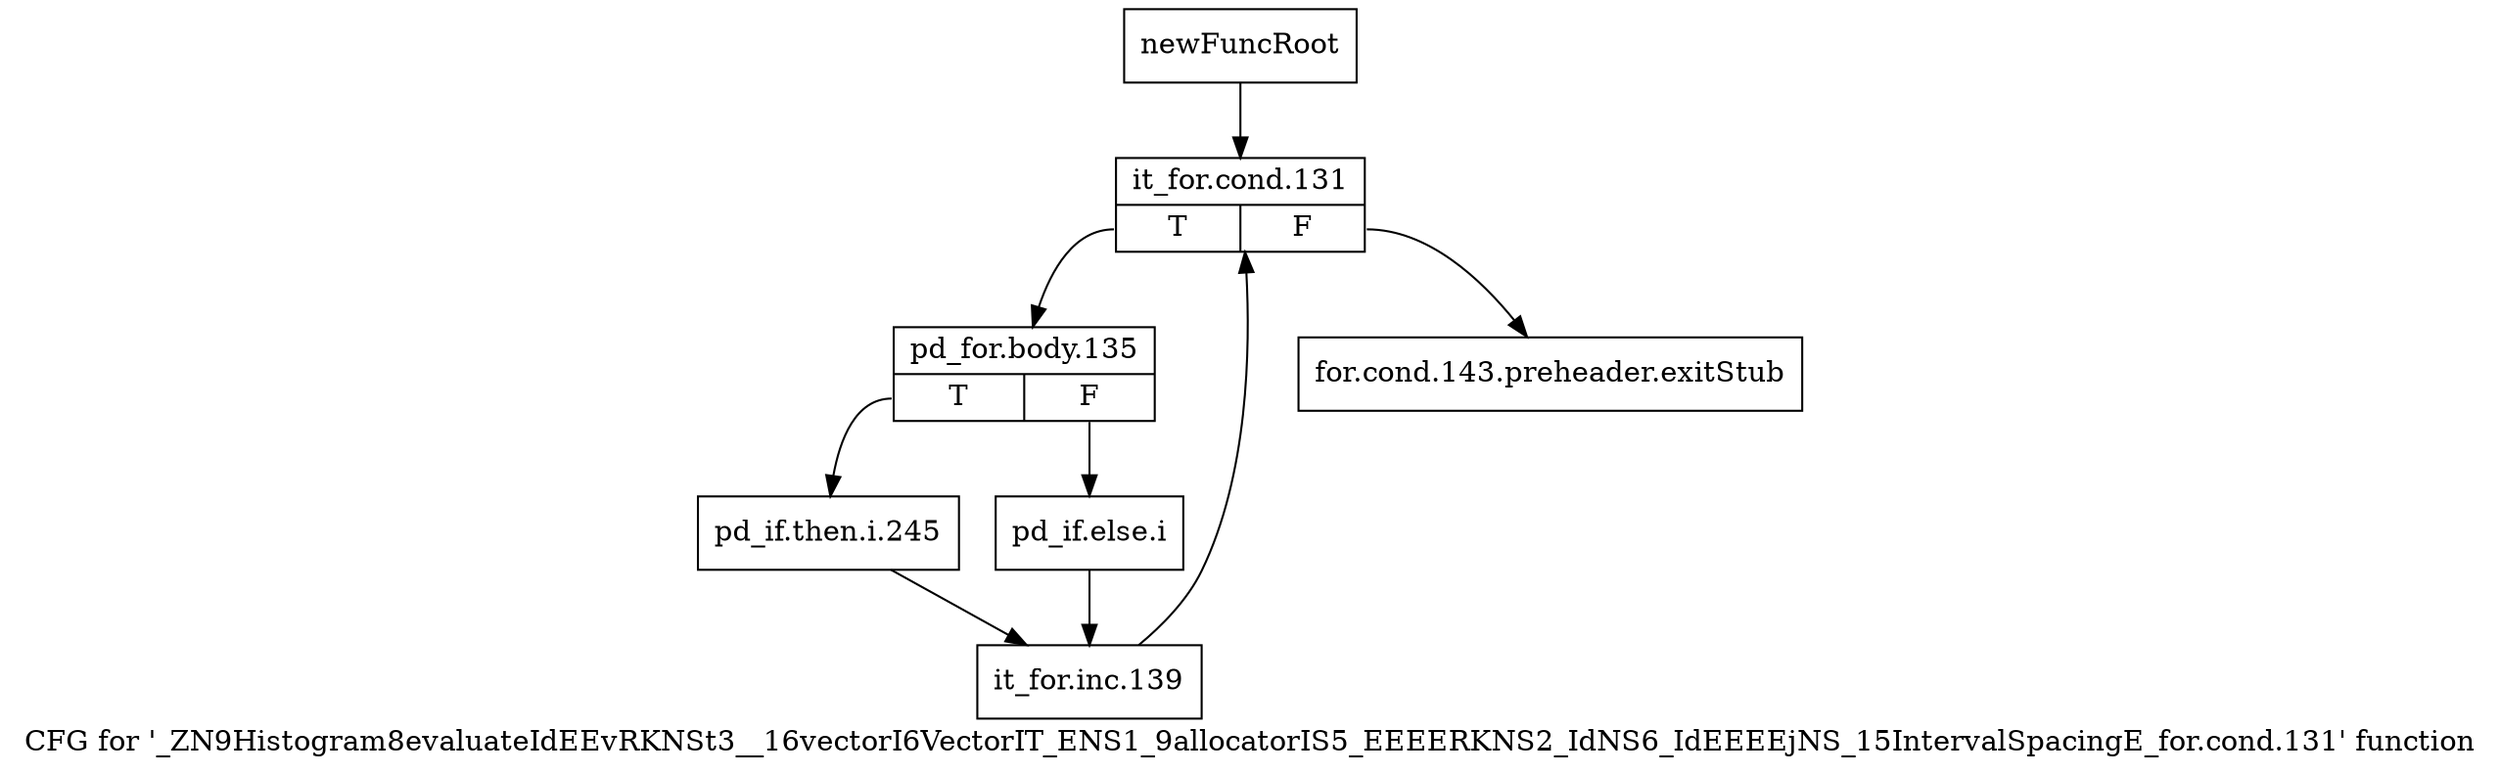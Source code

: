 digraph "CFG for '_ZN9Histogram8evaluateIdEEvRKNSt3__16vectorI6VectorIT_ENS1_9allocatorIS5_EEEERKNS2_IdNS6_IdEEEEjNS_15IntervalSpacingE_for.cond.131' function" {
	label="CFG for '_ZN9Histogram8evaluateIdEEvRKNSt3__16vectorI6VectorIT_ENS1_9allocatorIS5_EEEERKNS2_IdNS6_IdEEEEjNS_15IntervalSpacingE_for.cond.131' function";

	Node0x945b850 [shape=record,label="{newFuncRoot}"];
	Node0x945b850 -> Node0x945b8f0;
	Node0x945b8a0 [shape=record,label="{for.cond.143.preheader.exitStub}"];
	Node0x945b8f0 [shape=record,label="{it_for.cond.131|{<s0>T|<s1>F}}"];
	Node0x945b8f0:s0 -> Node0x945b940;
	Node0x945b8f0:s1 -> Node0x945b8a0;
	Node0x945b940 [shape=record,label="{pd_for.body.135|{<s0>T|<s1>F}}"];
	Node0x945b940:s0 -> Node0x945c2a0;
	Node0x945b940:s1 -> Node0x945c250;
	Node0x945c250 [shape=record,label="{pd_if.else.i}"];
	Node0x945c250 -> Node0x945c2f0;
	Node0x945c2a0 [shape=record,label="{pd_if.then.i.245}"];
	Node0x945c2a0 -> Node0x945c2f0;
	Node0x945c2f0 [shape=record,label="{it_for.inc.139}"];
	Node0x945c2f0 -> Node0x945b8f0;
}
